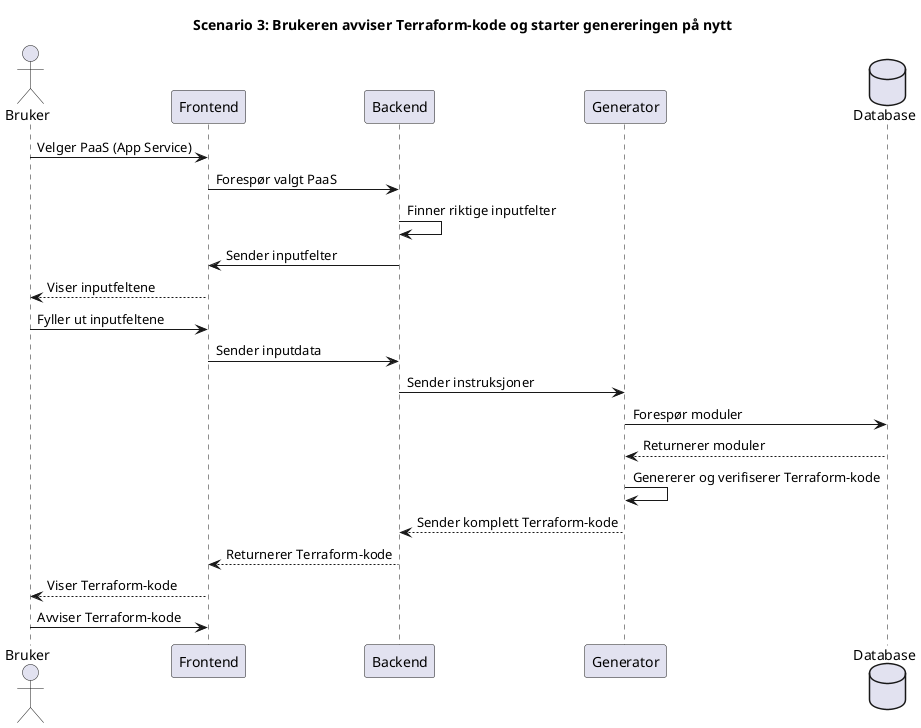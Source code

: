 @startuml
title Scenario 3: Brukeren avviser Terraform-kode og starter genereringen på nytt

actor Bruker as Bruker
participant Frontend as Frontend
participant Backend as Backend
participant Generator as Generator
database Database as Database

Bruker        ->      Frontend        :   Velger PaaS (App Service)
Frontend      ->      Backend         :   Forespør valgt PaaS
Backend       ->      Backend         :   Finner riktige inputfelter
Backend       ->      Frontend        :   Sender inputfelter
Frontend      -->     Bruker          :   Viser inputfeltene
Bruker        ->      Frontend        :   Fyller ut inputfeltene
Frontend      ->      Backend         :   Sender inputdata
Backend       ->      Generator       :   Sender instruksjoner

Generator     ->      Database        :   Forespør moduler
Database      -->     Generator       :   Returnerer moduler
Generator     ->      Generator       :   Genererer og verifiserer Terraform-kode
Generator     -->     Backend         :   Sender komplett Terraform-kode

Backend       -->     Frontend        :   Returnerer Terraform-kode
Frontend      -->     Bruker          :   Viser Terraform-kode
Bruker        ->      Frontend        :   Avviser Terraform-kode

@enduml
